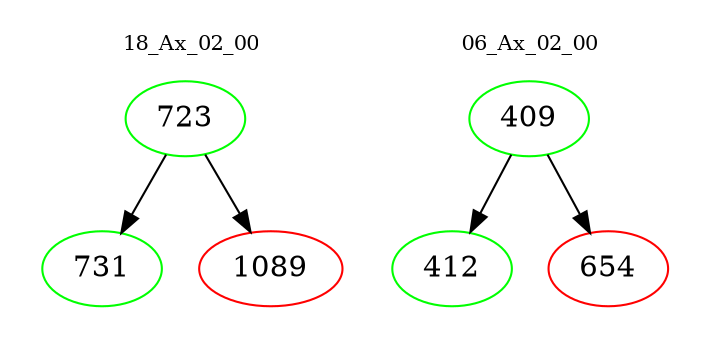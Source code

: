 digraph{
subgraph cluster_0 {
color = white
label = "18_Ax_02_00";
fontsize=10;
T0_723 [label="723", color="green"]
T0_723 -> T0_731 [color="black"]
T0_731 [label="731", color="green"]
T0_723 -> T0_1089 [color="black"]
T0_1089 [label="1089", color="red"]
}
subgraph cluster_1 {
color = white
label = "06_Ax_02_00";
fontsize=10;
T1_409 [label="409", color="green"]
T1_409 -> T1_412 [color="black"]
T1_412 [label="412", color="green"]
T1_409 -> T1_654 [color="black"]
T1_654 [label="654", color="red"]
}
}
